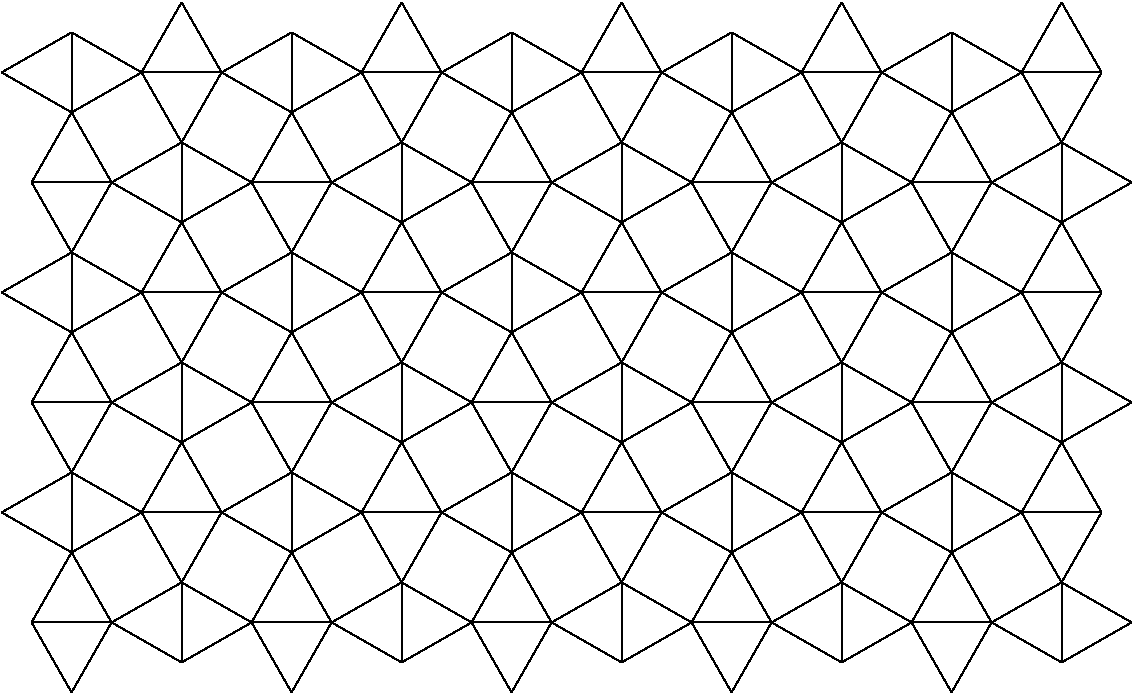 #FIG 3.2
Landscape
Center
Inches
Letter  
100.00
Single
-2
1200 2
6 900 1425 1500 2475
2 1 0 1 0 7 50 0 -1 0.000 0 0 -1 0 0 2
	 900 1950 1500 1950
2 1 0 1 0 7 50 0 -1 0.000 0 0 -1 0 0 2
	 1200 1425 1500 1950
2 1 0 1 0 7 50 0 -1 0.000 0 0 -1 0 0 2
	 1200 1425 900 1950
2 1 0 1 0 7 50 0 -1 0.000 0 0 -1 0 0 2
	 900 1950 1200 2475
2 1 0 1 0 7 50 0 -1 0.000 0 0 -1 0 0 2
	 1500 1950 1200 2475
-6
6 675 825 1725 1425
2 1 0 1 0 7 50 0 -1 0.000 0 0 -1 0 0 2
	 1200 1425 1200 825
2 1 0 1 0 7 50 0 -1 0.000 0 0 -1 0 0 2
	 675 1125 1200 825
2 1 0 1 0 7 50 0 -1 0.000 0 0 -1 0 0 2
	 675 1125 1200 1425
2 1 0 1 0 7 50 0 -1 0.000 0 0 -1 0 0 2
	 1200 1425 1725 1125
2 1 0 1 0 7 50 0 -1 0.000 0 0 -1 0 0 2
	 1200 825 1725 1125
-6
6 1500 1650 2550 2250
2 1 0 1 0 7 50 0 -1 0.000 0 0 -1 0 0 2
	 2025 2250 2025 1650
2 1 0 1 0 7 50 0 -1 0.000 0 0 -1 0 0 2
	 1500 1950 2025 1650
2 1 0 1 0 7 50 0 -1 0.000 0 0 -1 0 0 2
	 1500 1950 2025 2250
2 1 0 1 0 7 50 0 -1 0.000 0 0 -1 0 0 2
	 2025 2250 2550 1950
2 1 0 1 0 7 50 0 -1 0.000 0 0 -1 0 0 2
	 2025 1650 2550 1950
-6
6 1725 600 2325 1650
2 1 0 1 0 7 50 0 -1 0.000 0 0 -1 0 0 2
	 1725 1125 2325 1125
2 1 0 1 0 7 50 0 -1 0.000 0 0 -1 0 0 2
	 2025 600 2325 1125
2 1 0 1 0 7 50 0 -1 0.000 0 0 -1 0 0 2
	 2025 600 1725 1125
2 1 0 1 0 7 50 0 -1 0.000 0 0 -1 0 0 2
	 1725 1125 2025 1650
2 1 0 1 0 7 50 0 -1 0.000 0 0 -1 0 0 2
	 2325 1125 2025 1650
-6
6 2325 825 3375 1425
2 1 0 1 0 7 50 0 -1 0.000 0 0 -1 0 0 2
	 2850 1425 2850 825
2 1 0 1 0 7 50 0 -1 0.000 0 0 -1 0 0 2
	 2325 1125 2850 825
2 1 0 1 0 7 50 0 -1 0.000 0 0 -1 0 0 2
	 2325 1125 2850 1425
2 1 0 1 0 7 50 0 -1 0.000 0 0 -1 0 0 2
	 2850 1425 3375 1125
2 1 0 1 0 7 50 0 -1 0.000 0 0 -1 0 0 2
	 2850 825 3375 1125
-6
6 2550 1425 3150 2475
2 1 0 1 0 7 50 0 -1 0.000 0 0 -1 0 0 2
	 2550 1950 3150 1950
2 1 0 1 0 7 50 0 -1 0.000 0 0 -1 0 0 2
	 2850 1425 3150 1950
2 1 0 1 0 7 50 0 -1 0.000 0 0 -1 0 0 2
	 2850 1425 2550 1950
2 1 0 1 0 7 50 0 -1 0.000 0 0 -1 0 0 2
	 2550 1950 2850 2475
2 1 0 1 0 7 50 0 -1 0.000 0 0 -1 0 0 2
	 3150 1950 2850 2475
-6
6 3375 600 3975 1650
2 1 0 1 0 7 50 0 -1 0.000 0 0 -1 0 0 2
	 3375 1125 3975 1125
2 1 0 1 0 7 50 0 -1 0.000 0 0 -1 0 0 2
	 3675 600 3975 1125
2 1 0 1 0 7 50 0 -1 0.000 0 0 -1 0 0 2
	 3675 600 3375 1125
2 1 0 1 0 7 50 0 -1 0.000 0 0 -1 0 0 2
	 3375 1125 3675 1650
2 1 0 1 0 7 50 0 -1 0.000 0 0 -1 0 0 2
	 3975 1125 3675 1650
-6
6 3150 1650 4200 2250
2 1 0 1 0 7 50 0 -1 0.000 0 0 -1 0 0 2
	 3675 2250 3675 1650
2 1 0 1 0 7 50 0 -1 0.000 0 0 -1 0 0 2
	 3150 1950 3675 1650
2 1 0 1 0 7 50 0 -1 0.000 0 0 -1 0 0 2
	 3150 1950 3675 2250
2 1 0 1 0 7 50 0 -1 0.000 0 0 -1 0 0 2
	 3675 2250 4200 1950
2 1 0 1 0 7 50 0 -1 0.000 0 0 -1 0 0 2
	 3675 1650 4200 1950
-6
6 1725 2250 2325 3300
2 1 0 1 0 7 50 0 -1 0.000 0 0 -1 0 0 2
	 1725 2775 2325 2775
2 1 0 1 0 7 50 0 -1 0.000 0 0 -1 0 0 2
	 2025 2250 2325 2775
2 1 0 1 0 7 50 0 -1 0.000 0 0 -1 0 0 2
	 2025 2250 1725 2775
2 1 0 1 0 7 50 0 -1 0.000 0 0 -1 0 0 2
	 1725 2775 2025 3300
2 1 0 1 0 7 50 0 -1 0.000 0 0 -1 0 0 2
	 2325 2775 2025 3300
-6
6 3375 2250 3975 3300
2 1 0 1 0 7 50 0 -1 0.000 0 0 -1 0 0 2
	 3375 2775 3975 2775
2 1 0 1 0 7 50 0 -1 0.000 0 0 -1 0 0 2
	 3675 2250 3975 2775
2 1 0 1 0 7 50 0 -1 0.000 0 0 -1 0 0 2
	 3675 2250 3375 2775
2 1 0 1 0 7 50 0 -1 0.000 0 0 -1 0 0 2
	 3375 2775 3675 3300
2 1 0 1 0 7 50 0 -1 0.000 0 0 -1 0 0 2
	 3975 2775 3675 3300
-6
6 2325 2475 3375 3075
2 1 0 1 0 7 50 0 -1 0.000 0 0 -1 0 0 2
	 2850 3075 2850 2475
2 1 0 1 0 7 50 0 -1 0.000 0 0 -1 0 0 2
	 2325 2775 2850 2475
2 1 0 1 0 7 50 0 -1 0.000 0 0 -1 0 0 2
	 2325 2775 2850 3075
2 1 0 1 0 7 50 0 -1 0.000 0 0 -1 0 0 2
	 2850 3075 3375 2775
2 1 0 1 0 7 50 0 -1 0.000 0 0 -1 0 0 2
	 2850 2475 3375 2775
-6
6 675 2475 1725 3075
2 1 0 1 0 7 50 0 -1 0.000 0 0 -1 0 0 2
	 1200 3075 1200 2475
2 1 0 1 0 7 50 0 -1 0.000 0 0 -1 0 0 2
	 675 2775 1200 2475
2 1 0 1 0 7 50 0 -1 0.000 0 0 -1 0 0 2
	 675 2775 1200 3075
2 1 0 1 0 7 50 0 -1 0.000 0 0 -1 0 0 2
	 1200 3075 1725 2775
2 1 0 1 0 7 50 0 -1 0.000 0 0 -1 0 0 2
	 1200 2475 1725 2775
-6
6 1500 3300 2550 3900
2 1 0 1 0 7 50 0 -1 0.000 0 0 -1 0 0 2
	 2025 3900 2025 3300
2 1 0 1 0 7 50 0 -1 0.000 0 0 -1 0 0 2
	 1500 3600 2025 3300
2 1 0 1 0 7 50 0 -1 0.000 0 0 -1 0 0 2
	 1500 3600 2025 3900
2 1 0 1 0 7 50 0 -1 0.000 0 0 -1 0 0 2
	 2025 3900 2550 3600
2 1 0 1 0 7 50 0 -1 0.000 0 0 -1 0 0 2
	 2025 3300 2550 3600
-6
6 3150 3300 4200 3900
2 1 0 1 0 7 50 0 -1 0.000 0 0 -1 0 0 2
	 3675 3900 3675 3300
2 1 0 1 0 7 50 0 -1 0.000 0 0 -1 0 0 2
	 3150 3600 3675 3300
2 1 0 1 0 7 50 0 -1 0.000 0 0 -1 0 0 2
	 3150 3600 3675 3900
2 1 0 1 0 7 50 0 -1 0.000 0 0 -1 0 0 2
	 3675 3900 4200 3600
2 1 0 1 0 7 50 0 -1 0.000 0 0 -1 0 0 2
	 3675 3300 4200 3600
-6
6 2550 3075 3150 4125
2 1 0 1 0 7 50 0 -1 0.000 0 0 -1 0 0 2
	 2550 3600 3150 3600
2 1 0 1 0 7 50 0 -1 0.000 0 0 -1 0 0 2
	 2850 3075 3150 3600
2 1 0 1 0 7 50 0 -1 0.000 0 0 -1 0 0 2
	 2850 3075 2550 3600
2 1 0 1 0 7 50 0 -1 0.000 0 0 -1 0 0 2
	 2550 3600 2850 4125
2 1 0 1 0 7 50 0 -1 0.000 0 0 -1 0 0 2
	 3150 3600 2850 4125
-6
6 900 3075 1500 4125
2 1 0 1 0 7 50 0 -1 0.000 0 0 -1 0 0 2
	 900 3600 1500 3600
2 1 0 1 0 7 50 0 -1 0.000 0 0 -1 0 0 2
	 1200 3075 1500 3600
2 1 0 1 0 7 50 0 -1 0.000 0 0 -1 0 0 2
	 1200 3075 900 3600
2 1 0 1 0 7 50 0 -1 0.000 0 0 -1 0 0 2
	 900 3600 1200 4125
2 1 0 1 0 7 50 0 -1 0.000 0 0 -1 0 0 2
	 1500 3600 1200 4125
-6
6 4200 1425 4800 2475
2 1 0 1 0 7 50 0 -1 0.000 0 0 -1 0 0 2
	 4200 1950 4800 1950
2 1 0 1 0 7 50 0 -1 0.000 0 0 -1 0 0 2
	 4500 1425 4800 1950
2 1 0 1 0 7 50 0 -1 0.000 0 0 -1 0 0 2
	 4500 1425 4200 1950
2 1 0 1 0 7 50 0 -1 0.000 0 0 -1 0 0 2
	 4200 1950 4500 2475
2 1 0 1 0 7 50 0 -1 0.000 0 0 -1 0 0 2
	 4800 1950 4500 2475
-6
6 4200 3075 4800 4125
2 1 0 1 0 7 50 0 -1 0.000 0 0 -1 0 0 2
	 4200 3600 4800 3600
2 1 0 1 0 7 50 0 -1 0.000 0 0 -1 0 0 2
	 4500 3075 4800 3600
2 1 0 1 0 7 50 0 -1 0.000 0 0 -1 0 0 2
	 4500 3075 4200 3600
2 1 0 1 0 7 50 0 -1 0.000 0 0 -1 0 0 2
	 4200 3600 4500 4125
2 1 0 1 0 7 50 0 -1 0.000 0 0 -1 0 0 2
	 4800 3600 4500 4125
-6
6 3975 2475 5025 3075
2 1 0 1 0 7 50 0 -1 0.000 0 0 -1 0 0 2
	 4500 3075 4500 2475
2 1 0 1 0 7 50 0 -1 0.000 0 0 -1 0 0 2
	 3975 2775 4500 2475
2 1 0 1 0 7 50 0 -1 0.000 0 0 -1 0 0 2
	 3975 2775 4500 3075
2 1 0 1 0 7 50 0 -1 0.000 0 0 -1 0 0 2
	 4500 3075 5025 2775
2 1 0 1 0 7 50 0 -1 0.000 0 0 -1 0 0 2
	 4500 2475 5025 2775
-6
6 3975 825 5025 1425
2 1 0 1 0 7 50 0 -1 0.000 0 0 -1 0 0 2
	 4500 1425 4500 825
2 1 0 1 0 7 50 0 -1 0.000 0 0 -1 0 0 2
	 3975 1125 4500 825
2 1 0 1 0 7 50 0 -1 0.000 0 0 -1 0 0 2
	 3975 1125 4500 1425
2 1 0 1 0 7 50 0 -1 0.000 0 0 -1 0 0 2
	 4500 1425 5025 1125
2 1 0 1 0 7 50 0 -1 0.000 0 0 -1 0 0 2
	 4500 825 5025 1125
-6
6 4800 1650 5850 2250
2 1 0 1 0 7 50 0 -1 0.000 0 0 -1 0 0 2
	 5325 2250 5325 1650
2 1 0 1 0 7 50 0 -1 0.000 0 0 -1 0 0 2
	 4800 1950 5325 1650
2 1 0 1 0 7 50 0 -1 0.000 0 0 -1 0 0 2
	 4800 1950 5325 2250
2 1 0 1 0 7 50 0 -1 0.000 0 0 -1 0 0 2
	 5325 2250 5850 1950
2 1 0 1 0 7 50 0 -1 0.000 0 0 -1 0 0 2
	 5325 1650 5850 1950
-6
6 4800 3300 5850 3900
2 1 0 1 0 7 50 0 -1 0.000 0 0 -1 0 0 2
	 5325 3900 5325 3300
2 1 0 1 0 7 50 0 -1 0.000 0 0 -1 0 0 2
	 4800 3600 5325 3300
2 1 0 1 0 7 50 0 -1 0.000 0 0 -1 0 0 2
	 4800 3600 5325 3900
2 1 0 1 0 7 50 0 -1 0.000 0 0 -1 0 0 2
	 5325 3900 5850 3600
2 1 0 1 0 7 50 0 -1 0.000 0 0 -1 0 0 2
	 5325 3300 5850 3600
-6
6 5025 2250 5625 3300
2 1 0 1 0 7 50 0 -1 0.000 0 0 -1 0 0 2
	 5025 2775 5625 2775
2 1 0 1 0 7 50 0 -1 0.000 0 0 -1 0 0 2
	 5325 2250 5625 2775
2 1 0 1 0 7 50 0 -1 0.000 0 0 -1 0 0 2
	 5325 2250 5025 2775
2 1 0 1 0 7 50 0 -1 0.000 0 0 -1 0 0 2
	 5025 2775 5325 3300
2 1 0 1 0 7 50 0 -1 0.000 0 0 -1 0 0 2
	 5625 2775 5325 3300
-6
6 5025 600 5625 1650
2 1 0 1 0 7 50 0 -1 0.000 0 0 -1 0 0 2
	 5025 1125 5625 1125
2 1 0 1 0 7 50 0 -1 0.000 0 0 -1 0 0 2
	 5325 600 5625 1125
2 1 0 1 0 7 50 0 -1 0.000 0 0 -1 0 0 2
	 5325 600 5025 1125
2 1 0 1 0 7 50 0 -1 0.000 0 0 -1 0 0 2
	 5025 1125 5325 1650
2 1 0 1 0 7 50 0 -1 0.000 0 0 -1 0 0 2
	 5625 1125 5325 1650
-6
6 1725 3900 2325 4950
2 1 0 1 0 7 50 0 -1 0.000 0 0 -1 0 0 2
	 1725 4425 2325 4425
2 1 0 1 0 7 50 0 -1 0.000 0 0 -1 0 0 2
	 2025 3900 2325 4425
2 1 0 1 0 7 50 0 -1 0.000 0 0 -1 0 0 2
	 2025 3900 1725 4425
2 1 0 1 0 7 50 0 -1 0.000 0 0 -1 0 0 2
	 1725 4425 2025 4950
2 1 0 1 0 7 50 0 -1 0.000 0 0 -1 0 0 2
	 2325 4425 2025 4950
-6
6 675 4125 1725 4725
2 1 0 1 0 7 50 0 -1 0.000 0 0 -1 0 0 2
	 1200 4725 1200 4125
2 1 0 1 0 7 50 0 -1 0.000 0 0 -1 0 0 2
	 675 4425 1200 4125
2 1 0 1 0 7 50 0 -1 0.000 0 0 -1 0 0 2
	 675 4425 1200 4725
2 1 0 1 0 7 50 0 -1 0.000 0 0 -1 0 0 2
	 1200 4725 1725 4425
2 1 0 1 0 7 50 0 -1 0.000 0 0 -1 0 0 2
	 1200 4125 1725 4425
-6
6 2325 4125 3375 4725
2 1 0 1 0 7 50 0 -1 0.000 0 0 -1 0 0 2
	 2850 4725 2850 4125
2 1 0 1 0 7 50 0 -1 0.000 0 0 -1 0 0 2
	 2325 4425 2850 4125
2 1 0 1 0 7 50 0 -1 0.000 0 0 -1 0 0 2
	 2325 4425 2850 4725
2 1 0 1 0 7 50 0 -1 0.000 0 0 -1 0 0 2
	 2850 4725 3375 4425
2 1 0 1 0 7 50 0 -1 0.000 0 0 -1 0 0 2
	 2850 4125 3375 4425
-6
6 3375 3900 3975 4950
2 1 0 1 0 7 50 0 -1 0.000 0 0 -1 0 0 2
	 3375 4425 3975 4425
2 1 0 1 0 7 50 0 -1 0.000 0 0 -1 0 0 2
	 3675 3900 3975 4425
2 1 0 1 0 7 50 0 -1 0.000 0 0 -1 0 0 2
	 3675 3900 3375 4425
2 1 0 1 0 7 50 0 -1 0.000 0 0 -1 0 0 2
	 3375 4425 3675 4950
2 1 0 1 0 7 50 0 -1 0.000 0 0 -1 0 0 2
	 3975 4425 3675 4950
-6
6 3975 4125 5025 4725
2 1 0 1 0 7 50 0 -1 0.000 0 0 -1 0 0 2
	 4500 4725 4500 4125
2 1 0 1 0 7 50 0 -1 0.000 0 0 -1 0 0 2
	 3975 4425 4500 4125
2 1 0 1 0 7 50 0 -1 0.000 0 0 -1 0 0 2
	 3975 4425 4500 4725
2 1 0 1 0 7 50 0 -1 0.000 0 0 -1 0 0 2
	 4500 4725 5025 4425
2 1 0 1 0 7 50 0 -1 0.000 0 0 -1 0 0 2
	 4500 4125 5025 4425
-6
6 5025 3900 5625 4950
2 1 0 1 0 7 50 0 -1 0.000 0 0 -1 0 0 2
	 5025 4425 5625 4425
2 1 0 1 0 7 50 0 -1 0.000 0 0 -1 0 0 2
	 5325 3900 5625 4425
2 1 0 1 0 7 50 0 -1 0.000 0 0 -1 0 0 2
	 5325 3900 5025 4425
2 1 0 1 0 7 50 0 -1 0.000 0 0 -1 0 0 2
	 5025 4425 5325 4950
2 1 0 1 0 7 50 0 -1 0.000 0 0 -1 0 0 2
	 5625 4425 5325 4950
-6
6 5625 825 6675 1425
2 1 0 1 0 7 50 0 -1 0.000 0 0 -1 0 0 2
	 6150 1425 6150 825
2 1 0 1 0 7 50 0 -1 0.000 0 0 -1 0 0 2
	 5625 1125 6150 825
2 1 0 1 0 7 50 0 -1 0.000 0 0 -1 0 0 2
	 5625 1125 6150 1425
2 1 0 1 0 7 50 0 -1 0.000 0 0 -1 0 0 2
	 6150 1425 6675 1125
2 1 0 1 0 7 50 0 -1 0.000 0 0 -1 0 0 2
	 6150 825 6675 1125
-6
6 5850 1425 6450 2475
2 1 0 1 0 7 50 0 -1 0.000 0 0 -1 0 0 2
	 5850 1950 6450 1950
2 1 0 1 0 7 50 0 -1 0.000 0 0 -1 0 0 2
	 6150 1425 6450 1950
2 1 0 1 0 7 50 0 -1 0.000 0 0 -1 0 0 2
	 6150 1425 5850 1950
2 1 0 1 0 7 50 0 -1 0.000 0 0 -1 0 0 2
	 5850 1950 6150 2475
2 1 0 1 0 7 50 0 -1 0.000 0 0 -1 0 0 2
	 6450 1950 6150 2475
-6
6 5625 2475 6675 3075
2 1 0 1 0 7 50 0 -1 0.000 0 0 -1 0 0 2
	 6150 3075 6150 2475
2 1 0 1 0 7 50 0 -1 0.000 0 0 -1 0 0 2
	 5625 2775 6150 2475
2 1 0 1 0 7 50 0 -1 0.000 0 0 -1 0 0 2
	 5625 2775 6150 3075
2 1 0 1 0 7 50 0 -1 0.000 0 0 -1 0 0 2
	 6150 3075 6675 2775
2 1 0 1 0 7 50 0 -1 0.000 0 0 -1 0 0 2
	 6150 2475 6675 2775
-6
6 5850 3075 6450 4125
2 1 0 1 0 7 50 0 -1 0.000 0 0 -1 0 0 2
	 5850 3600 6450 3600
2 1 0 1 0 7 50 0 -1 0.000 0 0 -1 0 0 2
	 6150 3075 6450 3600
2 1 0 1 0 7 50 0 -1 0.000 0 0 -1 0 0 2
	 6150 3075 5850 3600
2 1 0 1 0 7 50 0 -1 0.000 0 0 -1 0 0 2
	 5850 3600 6150 4125
2 1 0 1 0 7 50 0 -1 0.000 0 0 -1 0 0 2
	 6450 3600 6150 4125
-6
6 5625 4125 6675 4725
2 1 0 1 0 7 50 0 -1 0.000 0 0 -1 0 0 2
	 6150 4725 6150 4125
2 1 0 1 0 7 50 0 -1 0.000 0 0 -1 0 0 2
	 5625 4425 6150 4125
2 1 0 1 0 7 50 0 -1 0.000 0 0 -1 0 0 2
	 5625 4425 6150 4725
2 1 0 1 0 7 50 0 -1 0.000 0 0 -1 0 0 2
	 6150 4725 6675 4425
2 1 0 1 0 7 50 0 -1 0.000 0 0 -1 0 0 2
	 6150 4125 6675 4425
-6
6 900 4725 1500 5775
2 1 0 1 0 7 50 0 -1 0.000 0 0 -1 0 0 2
	 900 5250 1500 5250
2 1 0 1 0 7 50 0 -1 0.000 0 0 -1 0 0 2
	 1200 4725 1500 5250
2 1 0 1 0 7 50 0 -1 0.000 0 0 -1 0 0 2
	 1200 4725 900 5250
2 1 0 1 0 7 50 0 -1 0.000 0 0 -1 0 0 2
	 900 5250 1200 5775
2 1 0 1 0 7 50 0 -1 0.000 0 0 -1 0 0 2
	 1500 5250 1200 5775
-6
6 1500 4950 2550 5550
2 1 0 1 0 7 50 0 -1 0.000 0 0 -1 0 0 2
	 2025 5550 2025 4950
2 1 0 1 0 7 50 0 -1 0.000 0 0 -1 0 0 2
	 1500 5250 2025 4950
2 1 0 1 0 7 50 0 -1 0.000 0 0 -1 0 0 2
	 1500 5250 2025 5550
2 1 0 1 0 7 50 0 -1 0.000 0 0 -1 0 0 2
	 2025 5550 2550 5250
2 1 0 1 0 7 50 0 -1 0.000 0 0 -1 0 0 2
	 2025 4950 2550 5250
-6
6 2550 4725 3150 5775
2 1 0 1 0 7 50 0 -1 0.000 0 0 -1 0 0 2
	 2550 5250 3150 5250
2 1 0 1 0 7 50 0 -1 0.000 0 0 -1 0 0 2
	 2850 4725 3150 5250
2 1 0 1 0 7 50 0 -1 0.000 0 0 -1 0 0 2
	 2850 4725 2550 5250
2 1 0 1 0 7 50 0 -1 0.000 0 0 -1 0 0 2
	 2550 5250 2850 5775
2 1 0 1 0 7 50 0 -1 0.000 0 0 -1 0 0 2
	 3150 5250 2850 5775
-6
6 3150 4950 4200 5550
2 1 0 1 0 7 50 0 -1 0.000 0 0 -1 0 0 2
	 3675 5550 3675 4950
2 1 0 1 0 7 50 0 -1 0.000 0 0 -1 0 0 2
	 3150 5250 3675 4950
2 1 0 1 0 7 50 0 -1 0.000 0 0 -1 0 0 2
	 3150 5250 3675 5550
2 1 0 1 0 7 50 0 -1 0.000 0 0 -1 0 0 2
	 3675 5550 4200 5250
2 1 0 1 0 7 50 0 -1 0.000 0 0 -1 0 0 2
	 3675 4950 4200 5250
-6
6 4200 4725 4800 5775
2 1 0 1 0 7 50 0 -1 0.000 0 0 -1 0 0 2
	 4200 5250 4800 5250
2 1 0 1 0 7 50 0 -1 0.000 0 0 -1 0 0 2
	 4500 4725 4800 5250
2 1 0 1 0 7 50 0 -1 0.000 0 0 -1 0 0 2
	 4500 4725 4200 5250
2 1 0 1 0 7 50 0 -1 0.000 0 0 -1 0 0 2
	 4200 5250 4500 5775
2 1 0 1 0 7 50 0 -1 0.000 0 0 -1 0 0 2
	 4800 5250 4500 5775
-6
6 4800 4950 5850 5550
2 1 0 1 0 7 50 0 -1 0.000 0 0 -1 0 0 2
	 5325 5550 5325 4950
2 1 0 1 0 7 50 0 -1 0.000 0 0 -1 0 0 2
	 4800 5250 5325 4950
2 1 0 1 0 7 50 0 -1 0.000 0 0 -1 0 0 2
	 4800 5250 5325 5550
2 1 0 1 0 7 50 0 -1 0.000 0 0 -1 0 0 2
	 5325 5550 5850 5250
2 1 0 1 0 7 50 0 -1 0.000 0 0 -1 0 0 2
	 5325 4950 5850 5250
-6
6 5850 4725 6450 5775
2 1 0 1 0 7 50 0 -1 0.000 0 0 -1 0 0 2
	 5850 5250 6450 5250
2 1 0 1 0 7 50 0 -1 0.000 0 0 -1 0 0 2
	 6150 4725 6450 5250
2 1 0 1 0 7 50 0 -1 0.000 0 0 -1 0 0 2
	 6150 4725 5850 5250
2 1 0 1 0 7 50 0 -1 0.000 0 0 -1 0 0 2
	 5850 5250 6150 5775
2 1 0 1 0 7 50 0 -1 0.000 0 0 -1 0 0 2
	 6450 5250 6150 5775
-6
6 6450 4950 7500 5550
2 1 0 1 0 7 50 0 -1 0.000 0 0 -1 0 0 2
	 6975 5550 6975 4950
2 1 0 1 0 7 50 0 -1 0.000 0 0 -1 0 0 2
	 6450 5250 6975 4950
2 1 0 1 0 7 50 0 -1 0.000 0 0 -1 0 0 2
	 6450 5250 6975 5550
2 1 0 1 0 7 50 0 -1 0.000 0 0 -1 0 0 2
	 6975 5550 7500 5250
2 1 0 1 0 7 50 0 -1 0.000 0 0 -1 0 0 2
	 6975 4950 7500 5250
-6
6 6675 3900 7275 4950
2 1 0 1 0 7 50 0 -1 0.000 0 0 -1 0 0 2
	 6675 4425 7275 4425
2 1 0 1 0 7 50 0 -1 0.000 0 0 -1 0 0 2
	 6975 3900 7275 4425
2 1 0 1 0 7 50 0 -1 0.000 0 0 -1 0 0 2
	 6975 3900 6675 4425
2 1 0 1 0 7 50 0 -1 0.000 0 0 -1 0 0 2
	 6675 4425 6975 4950
2 1 0 1 0 7 50 0 -1 0.000 0 0 -1 0 0 2
	 7275 4425 6975 4950
-6
6 6450 3300 7500 3900
2 1 0 1 0 7 50 0 -1 0.000 0 0 -1 0 0 2
	 6975 3900 6975 3300
2 1 0 1 0 7 50 0 -1 0.000 0 0 -1 0 0 2
	 6450 3600 6975 3300
2 1 0 1 0 7 50 0 -1 0.000 0 0 -1 0 0 2
	 6450 3600 6975 3900
2 1 0 1 0 7 50 0 -1 0.000 0 0 -1 0 0 2
	 6975 3900 7500 3600
2 1 0 1 0 7 50 0 -1 0.000 0 0 -1 0 0 2
	 6975 3300 7500 3600
-6
6 6675 2250 7275 3300
2 1 0 1 0 7 50 0 -1 0.000 0 0 -1 0 0 2
	 6675 2775 7275 2775
2 1 0 1 0 7 50 0 -1 0.000 0 0 -1 0 0 2
	 6975 2250 7275 2775
2 1 0 1 0 7 50 0 -1 0.000 0 0 -1 0 0 2
	 6975 2250 6675 2775
2 1 0 1 0 7 50 0 -1 0.000 0 0 -1 0 0 2
	 6675 2775 6975 3300
2 1 0 1 0 7 50 0 -1 0.000 0 0 -1 0 0 2
	 7275 2775 6975 3300
-6
6 6450 1650 7500 2250
2 1 0 1 0 7 50 0 -1 0.000 0 0 -1 0 0 2
	 6975 2250 6975 1650
2 1 0 1 0 7 50 0 -1 0.000 0 0 -1 0 0 2
	 6450 1950 6975 1650
2 1 0 1 0 7 50 0 -1 0.000 0 0 -1 0 0 2
	 6450 1950 6975 2250
2 1 0 1 0 7 50 0 -1 0.000 0 0 -1 0 0 2
	 6975 2250 7500 1950
2 1 0 1 0 7 50 0 -1 0.000 0 0 -1 0 0 2
	 6975 1650 7500 1950
-6
6 6675 600 7275 1650
2 1 0 1 0 7 50 0 -1 0.000 0 0 -1 0 0 2
	 6675 1125 7275 1125
2 1 0 1 0 7 50 0 -1 0.000 0 0 -1 0 0 2
	 6975 600 7275 1125
2 1 0 1 0 7 50 0 -1 0.000 0 0 -1 0 0 2
	 6975 600 6675 1125
2 1 0 1 0 7 50 0 -1 0.000 0 0 -1 0 0 2
	 6675 1125 6975 1650
2 1 0 1 0 7 50 0 -1 0.000 0 0 -1 0 0 2
	 7275 1125 6975 1650
-6
6 7275 825 8325 1425
2 1 0 1 0 7 50 0 -1 0.000 0 0 -1 0 0 2
	 7800 1425 7800 825
2 1 0 1 0 7 50 0 -1 0.000 0 0 -1 0 0 2
	 7275 1125 7800 825
2 1 0 1 0 7 50 0 -1 0.000 0 0 -1 0 0 2
	 7275 1125 7800 1425
2 1 0 1 0 7 50 0 -1 0.000 0 0 -1 0 0 2
	 7800 1425 8325 1125
2 1 0 1 0 7 50 0 -1 0.000 0 0 -1 0 0 2
	 7800 825 8325 1125
-6
6 7275 2475 8325 3075
2 1 0 1 0 7 50 0 -1 0.000 0 0 -1 0 0 2
	 7800 3075 7800 2475
2 1 0 1 0 7 50 0 -1 0.000 0 0 -1 0 0 2
	 7275 2775 7800 2475
2 1 0 1 0 7 50 0 -1 0.000 0 0 -1 0 0 2
	 7275 2775 7800 3075
2 1 0 1 0 7 50 0 -1 0.000 0 0 -1 0 0 2
	 7800 3075 8325 2775
2 1 0 1 0 7 50 0 -1 0.000 0 0 -1 0 0 2
	 7800 2475 8325 2775
-6
6 7500 1425 8100 2475
2 1 0 1 0 7 50 0 -1 0.000 0 0 -1 0 0 2
	 7500 1950 8100 1950
2 1 0 1 0 7 50 0 -1 0.000 0 0 -1 0 0 2
	 7800 1425 8100 1950
2 1 0 1 0 7 50 0 -1 0.000 0 0 -1 0 0 2
	 7800 1425 7500 1950
2 1 0 1 0 7 50 0 -1 0.000 0 0 -1 0 0 2
	 7500 1950 7800 2475
2 1 0 1 0 7 50 0 -1 0.000 0 0 -1 0 0 2
	 8100 1950 7800 2475
-6
6 7500 3075 8100 4125
2 1 0 1 0 7 50 0 -1 0.000 0 0 -1 0 0 2
	 7500 3600 8100 3600
2 1 0 1 0 7 50 0 -1 0.000 0 0 -1 0 0 2
	 7800 3075 8100 3600
2 1 0 1 0 7 50 0 -1 0.000 0 0 -1 0 0 2
	 7800 3075 7500 3600
2 1 0 1 0 7 50 0 -1 0.000 0 0 -1 0 0 2
	 7500 3600 7800 4125
2 1 0 1 0 7 50 0 -1 0.000 0 0 -1 0 0 2
	 8100 3600 7800 4125
-6
6 7275 4125 8325 4725
2 1 0 1 0 7 50 0 -1 0.000 0 0 -1 0 0 2
	 7800 4725 7800 4125
2 1 0 1 0 7 50 0 -1 0.000 0 0 -1 0 0 2
	 7275 4425 7800 4125
2 1 0 1 0 7 50 0 -1 0.000 0 0 -1 0 0 2
	 7275 4425 7800 4725
2 1 0 1 0 7 50 0 -1 0.000 0 0 -1 0 0 2
	 7800 4725 8325 4425
2 1 0 1 0 7 50 0 -1 0.000 0 0 -1 0 0 2
	 7800 4125 8325 4425
-6
6 7500 4725 8100 5775
2 1 0 1 0 7 50 0 -1 0.000 0 0 -1 0 0 2
	 7500 5250 8100 5250
2 1 0 1 0 7 50 0 -1 0.000 0 0 -1 0 0 2
	 7800 4725 8100 5250
2 1 0 1 0 7 50 0 -1 0.000 0 0 -1 0 0 2
	 7800 4725 7500 5250
2 1 0 1 0 7 50 0 -1 0.000 0 0 -1 0 0 2
	 7500 5250 7800 5775
2 1 0 1 0 7 50 0 -1 0.000 0 0 -1 0 0 2
	 8100 5250 7800 5775
-6
6 8325 2250 8925 3300
2 1 0 1 0 7 50 0 -1 0.000 0 0 -1 0 0 2
	 8325 2775 8925 2775
2 1 0 1 0 7 50 0 -1 0.000 0 0 -1 0 0 2
	 8625 2250 8925 2775
2 1 0 1 0 7 50 0 -1 0.000 0 0 -1 0 0 2
	 8625 2250 8325 2775
2 1 0 1 0 7 50 0 -1 0.000 0 0 -1 0 0 2
	 8325 2775 8625 3300
2 1 0 1 0 7 50 0 -1 0.000 0 0 -1 0 0 2
	 8925 2775 8625 3300
-6
6 8100 1650 9150 2250
2 1 0 1 0 7 50 0 -1 0.000 0 0 -1 0 0 2
	 8625 2250 8625 1650
2 1 0 1 0 7 50 0 -1 0.000 0 0 -1 0 0 2
	 8100 1950 8625 1650
2 1 0 1 0 7 50 0 -1 0.000 0 0 -1 0 0 2
	 8100 1950 8625 2250
2 1 0 1 0 7 50 0 -1 0.000 0 0 -1 0 0 2
	 8625 2250 9150 1950
2 1 0 1 0 7 50 0 -1 0.000 0 0 -1 0 0 2
	 8625 1650 9150 1950
-6
6 8100 3300 9150 3900
2 1 0 1 0 7 50 0 -1 0.000 0 0 -1 0 0 2
	 8625 3900 8625 3300
2 1 0 1 0 7 50 0 -1 0.000 0 0 -1 0 0 2
	 8100 3600 8625 3300
2 1 0 1 0 7 50 0 -1 0.000 0 0 -1 0 0 2
	 8100 3600 8625 3900
2 1 0 1 0 7 50 0 -1 0.000 0 0 -1 0 0 2
	 8625 3900 9150 3600
2 1 0 1 0 7 50 0 -1 0.000 0 0 -1 0 0 2
	 8625 3300 9150 3600
-6
6 8325 3900 8925 4950
2 1 0 1 0 7 50 0 -1 0.000 0 0 -1 0 0 2
	 8325 4425 8925 4425
2 1 0 1 0 7 50 0 -1 0.000 0 0 -1 0 0 2
	 8625 3900 8925 4425
2 1 0 1 0 7 50 0 -1 0.000 0 0 -1 0 0 2
	 8625 3900 8325 4425
2 1 0 1 0 7 50 0 -1 0.000 0 0 -1 0 0 2
	 8325 4425 8625 4950
2 1 0 1 0 7 50 0 -1 0.000 0 0 -1 0 0 2
	 8925 4425 8625 4950
-6
6 8100 4950 9150 5550
2 1 0 1 0 7 50 0 -1 0.000 0 0 -1 0 0 2
	 8625 5550 8625 4950
2 1 0 1 0 7 50 0 -1 0.000 0 0 -1 0 0 2
	 8100 5250 8625 4950
2 1 0 1 0 7 50 0 -1 0.000 0 0 -1 0 0 2
	 8100 5250 8625 5550
2 1 0 1 0 7 50 0 -1 0.000 0 0 -1 0 0 2
	 8625 5550 9150 5250
2 1 0 1 0 7 50 0 -1 0.000 0 0 -1 0 0 2
	 8625 4950 9150 5250
-6
6 8325 600 8925 1650
2 1 0 1 0 7 50 0 -1 0.000 0 0 -1 0 0 2
	 8325 1125 8925 1125
2 1 0 1 0 7 50 0 -1 0.000 0 0 -1 0 0 2
	 8625 600 8925 1125
2 1 0 1 0 7 50 0 -1 0.000 0 0 -1 0 0 2
	 8625 600 8325 1125
2 1 0 1 0 7 50 0 -1 0.000 0 0 -1 0 0 2
	 8325 1125 8625 1650
2 1 0 1 0 7 50 0 -1 0.000 0 0 -1 0 0 2
	 8925 1125 8625 1650
-6
